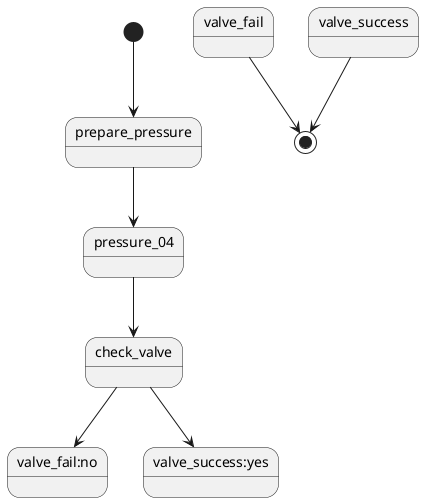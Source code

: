 @startuml
[*]-->prepare_pressure
prepare_pressure-->pressure_04
pressure_04-->check_valve
check_valve-->valve_fail:no
check_valve-->valve_success:yes
valve_fail-->[*]
valve_success-->[*]
@enduml